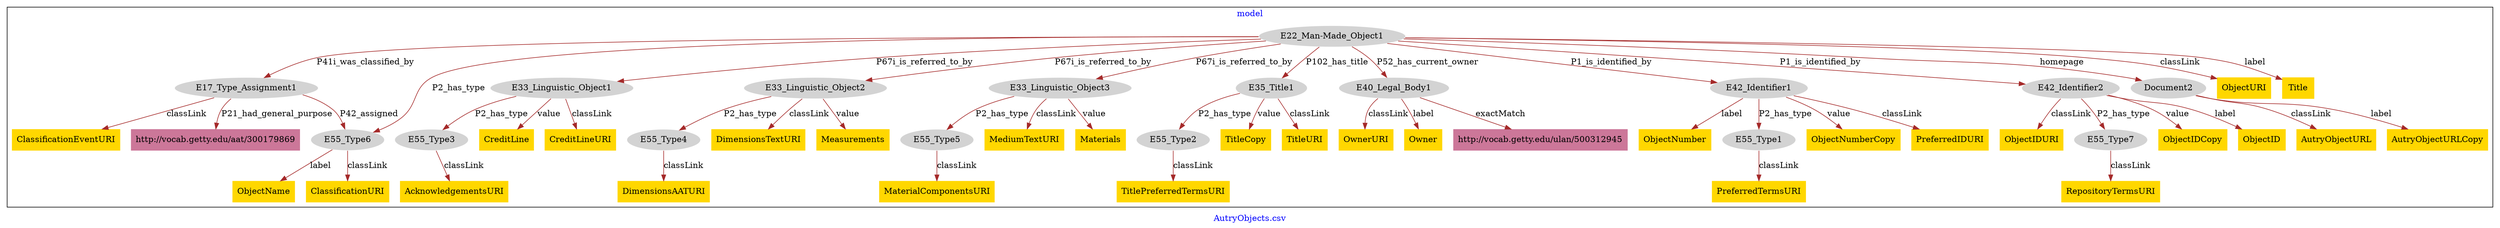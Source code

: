 digraph n0 {
fontcolor="blue"
remincross="true"
label="AutryObjects.csv"
subgraph cluster {
label="model"
n2[style="filled",color="white",fillcolor="lightgray",label="E22_Man-Made_Object1"];
n3[style="filled",color="white",fillcolor="lightgray",label="E17_Type_Assignment1"];
n4[style="filled",color="white",fillcolor="lightgray",label="E33_Linguistic_Object1"];
n5[style="filled",color="white",fillcolor="lightgray",label="E33_Linguistic_Object2"];
n6[style="filled",color="white",fillcolor="lightgray",label="E33_Linguistic_Object3"];
n7[style="filled",color="white",fillcolor="lightgray",label="E35_Title1"];
n8[style="filled",color="white",fillcolor="lightgray",label="E40_Legal_Body1"];
n9[style="filled",color="white",fillcolor="lightgray",label="E42_Identifier1"];
n10[style="filled",color="white",fillcolor="lightgray",label="E42_Identifier2"];
n11[style="filled",color="white",fillcolor="lightgray",label="E55_Type6"];
n12[style="filled",color="white",fillcolor="lightgray",label="Document2"];
n13[style="filled",color="white",fillcolor="lightgray",label="E55_Type3"];
n14[style="filled",color="white",fillcolor="lightgray",label="E55_Type4"];
n15[style="filled",color="white",fillcolor="lightgray",label="E55_Type5"];
n16[style="filled",color="white",fillcolor="lightgray",label="E55_Type2"];
n17[style="filled",color="white",fillcolor="lightgray",label="E55_Type1"];
n18[style="filled",color="white",fillcolor="lightgray",label="E55_Type7"];
n19[shape="plaintext",style="filled",fillcolor="gold",label="ClassificationURI"];
n20[shape="plaintext",style="filled",fillcolor="gold",label="ObjectNumberCopy"];
n21[shape="plaintext",style="filled",fillcolor="gold",label="TitleCopy"];
n22[shape="plaintext",style="filled",fillcolor="gold",label="ObjectURI"];
n23[shape="plaintext",style="filled",fillcolor="gold",label="ClassificationEventURI"];
n24[shape="plaintext",style="filled",fillcolor="gold",label="TitleURI"];
n25[shape="plaintext",style="filled",fillcolor="gold",label="OwnerURI"];
n26[shape="plaintext",style="filled",fillcolor="gold",label="ObjectIDCopy"];
n27[shape="plaintext",style="filled",fillcolor="gold",label="DimensionsTextURI"];
n28[shape="plaintext",style="filled",fillcolor="gold",label="DimensionsAATURI"];
n29[shape="plaintext",style="filled",fillcolor="gold",label="AutryObjectURLCopy"];
n30[shape="plaintext",style="filled",fillcolor="gold",label="PreferredTermsURI"];
n31[shape="plaintext",style="filled",fillcolor="gold",label="TitlePreferredTermsURI"];
n32[shape="plaintext",style="filled",fillcolor="gold",label="AutryObjectURL"];
n33[shape="plaintext",style="filled",fillcolor="gold",label="ObjectName"];
n34[shape="plaintext",style="filled",fillcolor="gold",label="PreferredIDURI"];
n35[shape="plaintext",style="filled",fillcolor="gold",label="Title"];
n36[shape="plaintext",style="filled",fillcolor="gold",label="MediumTextURI"];
n37[shape="plaintext",style="filled",fillcolor="gold",label="Materials"];
n38[shape="plaintext",style="filled",fillcolor="gold",label="AcknowledgementsURI"];
n39[shape="plaintext",style="filled",fillcolor="gold",label="ObjectNumber"];
n40[shape="plaintext",style="filled",fillcolor="gold",label="Measurements"];
n41[shape="plaintext",style="filled",fillcolor="gold",label="MaterialComponentsURI"];
n42[shape="plaintext",style="filled",fillcolor="gold",label="Owner"];
n43[shape="plaintext",style="filled",fillcolor="gold",label="CreditLine"];
n44[shape="plaintext",style="filled",fillcolor="gold",label="RepositoryTermsURI"];
n45[shape="plaintext",style="filled",fillcolor="gold",label="CreditLineURI"];
n46[shape="plaintext",style="filled",fillcolor="gold",label="ObjectID"];
n47[shape="plaintext",style="filled",fillcolor="gold",label="ObjectIDURI"];
n48[shape="plaintext",style="filled",fillcolor="#CC7799",label="http://vocab.getty.edu/ulan/500312945"];
n49[shape="plaintext",style="filled",fillcolor="#CC7799",label="http://vocab.getty.edu/aat/300179869"];
}
n2 -> n3[color="brown",fontcolor="black",label="P41i_was_classified_by"]
n2 -> n4[color="brown",fontcolor="black",label="P67i_is_referred_to_by"]
n2 -> n5[color="brown",fontcolor="black",label="P67i_is_referred_to_by"]
n2 -> n6[color="brown",fontcolor="black",label="P67i_is_referred_to_by"]
n2 -> n7[color="brown",fontcolor="black",label="P102_has_title"]
n2 -> n8[color="brown",fontcolor="black",label="P52_has_current_owner"]
n2 -> n9[color="brown",fontcolor="black",label="P1_is_identified_by"]
n2 -> n10[color="brown",fontcolor="black",label="P1_is_identified_by"]
n2 -> n11[color="brown",fontcolor="black",label="P2_has_type"]
n2 -> n12[color="brown",fontcolor="black",label="homepage"]
n4 -> n13[color="brown",fontcolor="black",label="P2_has_type"]
n5 -> n14[color="brown",fontcolor="black",label="P2_has_type"]
n6 -> n15[color="brown",fontcolor="black",label="P2_has_type"]
n7 -> n16[color="brown",fontcolor="black",label="P2_has_type"]
n9 -> n17[color="brown",fontcolor="black",label="P2_has_type"]
n10 -> n18[color="brown",fontcolor="black",label="P2_has_type"]
n11 -> n19[color="brown",fontcolor="black",label="classLink"]
n9 -> n20[color="brown",fontcolor="black",label="value"]
n7 -> n21[color="brown",fontcolor="black",label="value"]
n2 -> n22[color="brown",fontcolor="black",label="classLink"]
n3 -> n23[color="brown",fontcolor="black",label="classLink"]
n7 -> n24[color="brown",fontcolor="black",label="classLink"]
n8 -> n25[color="brown",fontcolor="black",label="classLink"]
n10 -> n26[color="brown",fontcolor="black",label="value"]
n5 -> n27[color="brown",fontcolor="black",label="classLink"]
n14 -> n28[color="brown",fontcolor="black",label="classLink"]
n12 -> n29[color="brown",fontcolor="black",label="label"]
n17 -> n30[color="brown",fontcolor="black",label="classLink"]
n16 -> n31[color="brown",fontcolor="black",label="classLink"]
n12 -> n32[color="brown",fontcolor="black",label="classLink"]
n11 -> n33[color="brown",fontcolor="black",label="label"]
n9 -> n34[color="brown",fontcolor="black",label="classLink"]
n2 -> n35[color="brown",fontcolor="black",label="label"]
n6 -> n36[color="brown",fontcolor="black",label="classLink"]
n6 -> n37[color="brown",fontcolor="black",label="value"]
n13 -> n38[color="brown",fontcolor="black",label="classLink"]
n9 -> n39[color="brown",fontcolor="black",label="label"]
n5 -> n40[color="brown",fontcolor="black",label="value"]
n15 -> n41[color="brown",fontcolor="black",label="classLink"]
n8 -> n42[color="brown",fontcolor="black",label="label"]
n4 -> n43[color="brown",fontcolor="black",label="value"]
n18 -> n44[color="brown",fontcolor="black",label="classLink"]
n4 -> n45[color="brown",fontcolor="black",label="classLink"]
n10 -> n46[color="brown",fontcolor="black",label="label"]
n10 -> n47[color="brown",fontcolor="black",label="classLink"]
n3 -> n11[color="brown",fontcolor="black",label="P42_assigned"]
n8 -> n48[color="brown",fontcolor="black",label="exactMatch"]
n3 -> n49[color="brown",fontcolor="black",label="P21_had_general_purpose"]
}
